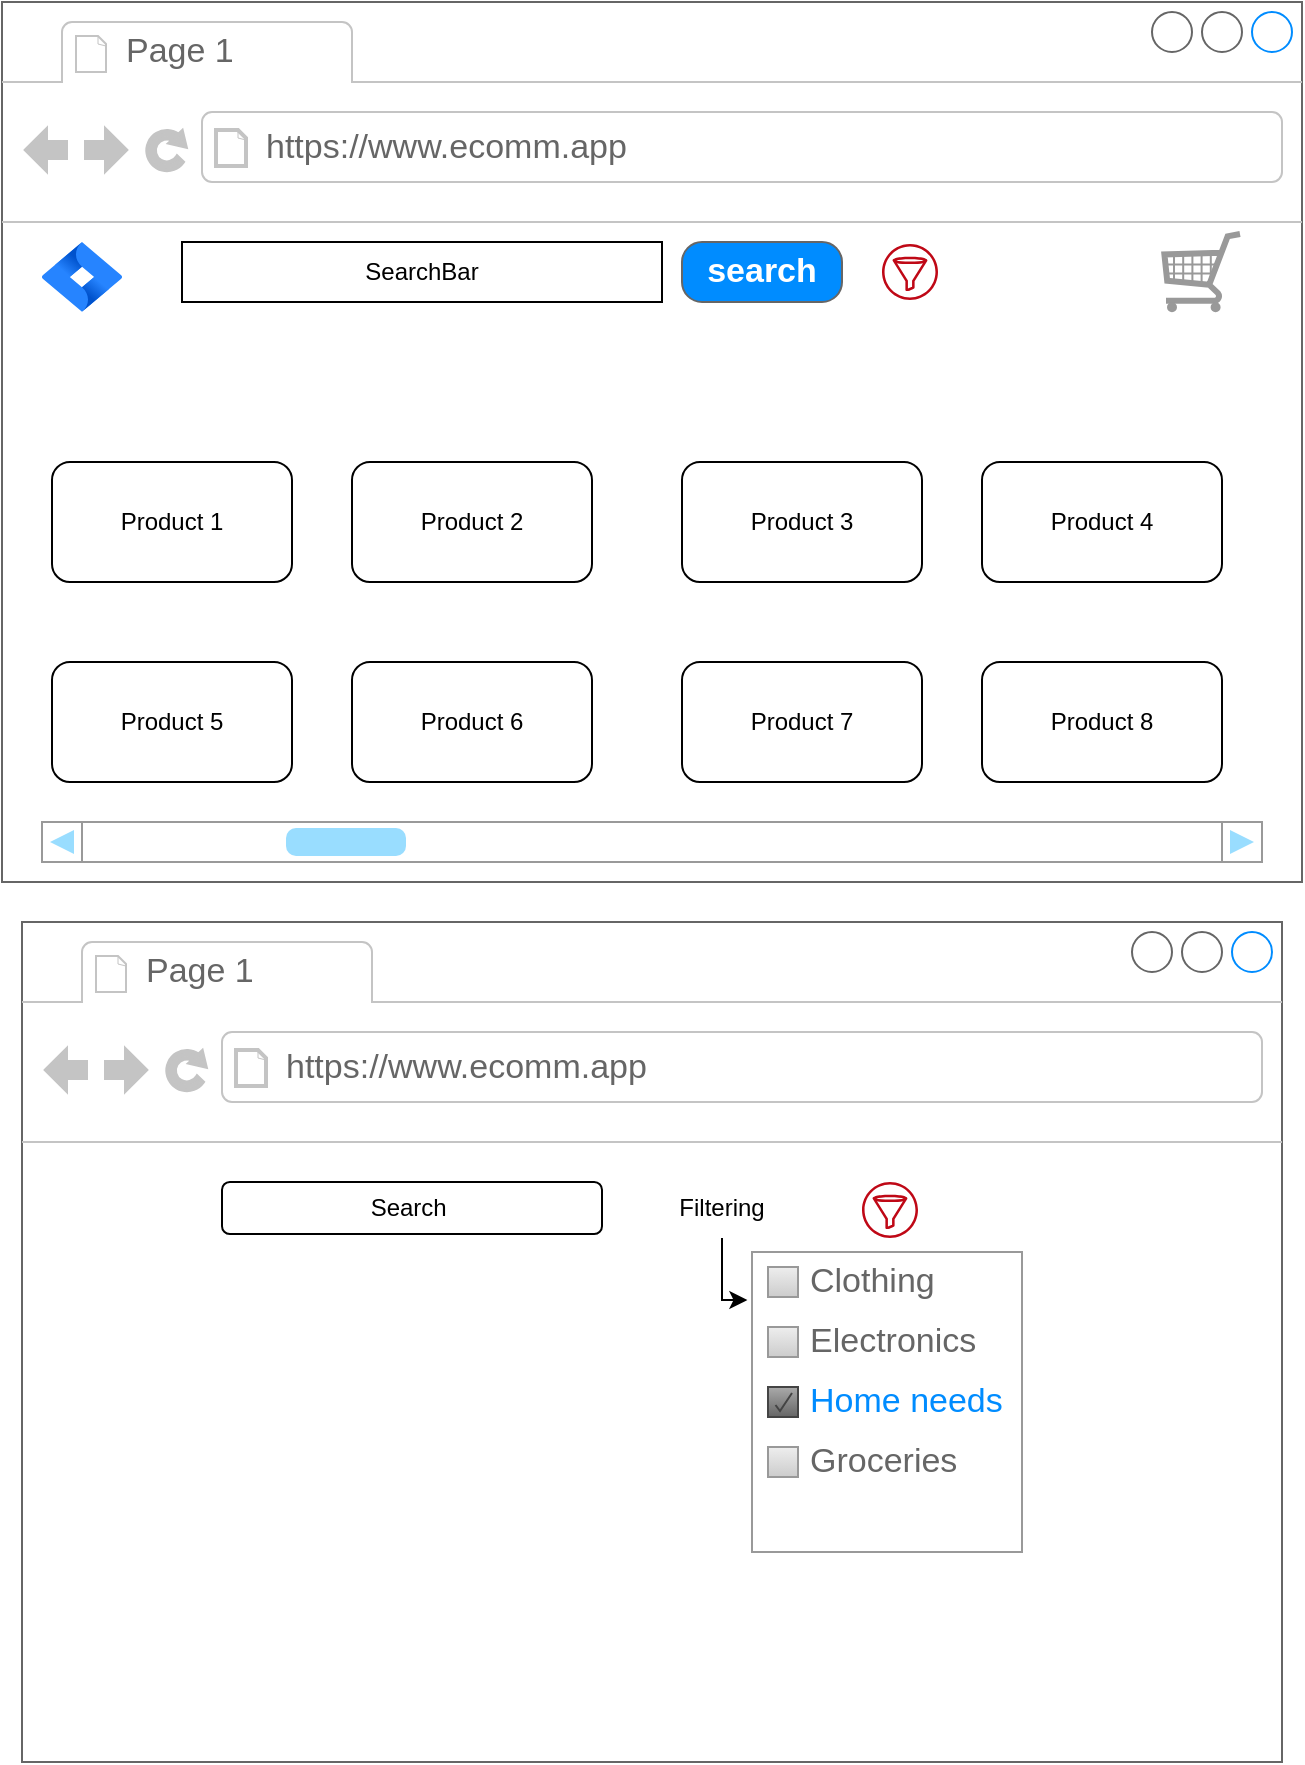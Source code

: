 <mxfile version="21.5.1" type="github" pages="2">
  <diagram id="JVPDP7Z7-6LZJ_HzKc6C" name="search -ms">
    <mxGraphModel dx="880" dy="490" grid="1" gridSize="10" guides="1" tooltips="1" connect="1" arrows="1" fold="1" page="1" pageScale="1" pageWidth="850" pageHeight="1100" math="0" shadow="0">
      <root>
        <mxCell id="0" />
        <mxCell id="1" parent="0" />
        <mxCell id="bgokgozYvS9oOgIlDetf-1" value="" style="strokeWidth=1;shadow=0;dashed=0;align=center;html=1;shape=mxgraph.mockup.containers.browserWindow;rSize=0;strokeColor=#666666;strokeColor2=#008cff;strokeColor3=#c4c4c4;mainText=,;recursiveResize=0;" vertex="1" parent="1">
          <mxGeometry x="50" y="10" width="650" height="440" as="geometry" />
        </mxCell>
        <mxCell id="bgokgozYvS9oOgIlDetf-2" value="Page 1" style="strokeWidth=1;shadow=0;dashed=0;align=center;html=1;shape=mxgraph.mockup.containers.anchor;fontSize=17;fontColor=#666666;align=left;whiteSpace=wrap;" vertex="1" parent="bgokgozYvS9oOgIlDetf-1">
          <mxGeometry x="60" y="12" width="110" height="26" as="geometry" />
        </mxCell>
        <mxCell id="bgokgozYvS9oOgIlDetf-3" value="https://www.ecomm.app" style="strokeWidth=1;shadow=0;dashed=0;align=center;html=1;shape=mxgraph.mockup.containers.anchor;rSize=0;fontSize=17;fontColor=#666666;align=left;" vertex="1" parent="bgokgozYvS9oOgIlDetf-1">
          <mxGeometry x="130" y="60" width="250" height="26" as="geometry" />
        </mxCell>
        <mxCell id="bgokgozYvS9oOgIlDetf-7" value="" style="verticalLabelPosition=bottom;shadow=0;dashed=0;align=center;html=1;verticalAlign=top;strokeWidth=1;shape=mxgraph.mockup.misc.shoppingCart;strokeColor=#999999;" vertex="1" parent="bgokgozYvS9oOgIlDetf-1">
          <mxGeometry x="580" y="115" width="40" height="40" as="geometry" />
        </mxCell>
        <mxCell id="bgokgozYvS9oOgIlDetf-9" value="" style="verticalLabelPosition=bottom;shadow=0;dashed=0;align=center;html=1;verticalAlign=top;strokeWidth=1;shape=mxgraph.mockup.navigation.scrollBar;strokeColor=#999999;barPos=20;fillColor2=#99ddff;strokeColor2=none;" vertex="1" parent="bgokgozYvS9oOgIlDetf-1">
          <mxGeometry x="20" y="410" width="610" height="20" as="geometry" />
        </mxCell>
        <mxCell id="bgokgozYvS9oOgIlDetf-13" value="" style="endArrow=none;html=1;rounded=0;exitX=0;exitY=0.75;exitDx=0;exitDy=0;entryX=1;entryY=0.75;entryDx=0;entryDy=0;" edge="1" parent="bgokgozYvS9oOgIlDetf-1">
          <mxGeometry width="50" height="50" relative="1" as="geometry">
            <mxPoint x="25" y="270" as="sourcePoint" />
            <mxPoint x="145" y="270" as="targetPoint" />
          </mxGeometry>
        </mxCell>
        <mxCell id="bgokgozYvS9oOgIlDetf-17" value="Product 2" style="rounded=1;whiteSpace=wrap;html=1;" vertex="1" parent="bgokgozYvS9oOgIlDetf-1">
          <mxGeometry x="175" y="230" width="120" height="60" as="geometry" />
        </mxCell>
        <mxCell id="bgokgozYvS9oOgIlDetf-16" value="Product 1" style="rounded=1;whiteSpace=wrap;html=1;" vertex="1" parent="bgokgozYvS9oOgIlDetf-1">
          <mxGeometry x="25" y="230" width="120" height="60" as="geometry" />
        </mxCell>
        <mxCell id="bgokgozYvS9oOgIlDetf-15" value="Product 5" style="rounded=1;whiteSpace=wrap;html=1;" vertex="1" parent="bgokgozYvS9oOgIlDetf-1">
          <mxGeometry x="25" y="330" width="120" height="60" as="geometry" />
        </mxCell>
        <mxCell id="bgokgozYvS9oOgIlDetf-14" value="Product 6" style="rounded=1;whiteSpace=wrap;html=1;" vertex="1" parent="bgokgozYvS9oOgIlDetf-1">
          <mxGeometry x="175" y="330" width="120" height="60" as="geometry" />
        </mxCell>
        <mxCell id="bgokgozYvS9oOgIlDetf-18" value="Product 3" style="rounded=1;whiteSpace=wrap;html=1;" vertex="1" parent="bgokgozYvS9oOgIlDetf-1">
          <mxGeometry x="340" y="230" width="120" height="60" as="geometry" />
        </mxCell>
        <mxCell id="bgokgozYvS9oOgIlDetf-21" value="Product 4" style="rounded=1;whiteSpace=wrap;html=1;" vertex="1" parent="bgokgozYvS9oOgIlDetf-1">
          <mxGeometry x="490" y="230" width="120" height="60" as="geometry" />
        </mxCell>
        <mxCell id="bgokgozYvS9oOgIlDetf-20" value="Product 7" style="rounded=1;whiteSpace=wrap;html=1;" vertex="1" parent="bgokgozYvS9oOgIlDetf-1">
          <mxGeometry x="340" y="330" width="120" height="60" as="geometry" />
        </mxCell>
        <mxCell id="bgokgozYvS9oOgIlDetf-19" value="Product 8" style="rounded=1;whiteSpace=wrap;html=1;" vertex="1" parent="bgokgozYvS9oOgIlDetf-1">
          <mxGeometry x="490" y="330" width="120" height="60" as="geometry" />
        </mxCell>
        <mxCell id="bgokgozYvS9oOgIlDetf-25" value="SearchBar" style="rounded=0;whiteSpace=wrap;html=1;" vertex="1" parent="bgokgozYvS9oOgIlDetf-1">
          <mxGeometry x="90" y="120" width="240" height="30" as="geometry" />
        </mxCell>
        <mxCell id="bgokgozYvS9oOgIlDetf-30" value="" style="sketch=0;outlineConnect=0;fontColor=#232F3E;gradientColor=none;fillColor=#BF0816;strokeColor=none;dashed=0;verticalLabelPosition=bottom;verticalAlign=top;align=center;html=1;fontSize=12;fontStyle=0;aspect=fixed;pointerEvents=1;shape=mxgraph.aws4.filtering_rule;" vertex="1" parent="bgokgozYvS9oOgIlDetf-1">
          <mxGeometry x="440" y="121" width="28" height="28" as="geometry" />
        </mxCell>
        <mxCell id="bgokgozYvS9oOgIlDetf-31" value="search" style="strokeWidth=1;shadow=0;dashed=0;align=center;html=1;shape=mxgraph.mockup.buttons.button;strokeColor=#666666;fontColor=#ffffff;mainText=;buttonStyle=round;fontSize=17;fontStyle=1;fillColor=#008cff;whiteSpace=wrap;" vertex="1" parent="bgokgozYvS9oOgIlDetf-1">
          <mxGeometry x="340" y="120" width="80" height="30" as="geometry" />
        </mxCell>
        <mxCell id="bgokgozYvS9oOgIlDetf-38" value="" style="image;html=1;image=img/lib/atlassian/Jira_Software_Logo.svg;" vertex="1" parent="bgokgozYvS9oOgIlDetf-1">
          <mxGeometry x="20" y="120" width="40" height="35" as="geometry" />
        </mxCell>
        <mxCell id="pN6OszlCPbshLfOKpfcB-1" value="" style="strokeWidth=1;shadow=0;dashed=0;align=center;html=1;shape=mxgraph.mockup.containers.browserWindow;rSize=0;strokeColor=#666666;strokeColor2=#008cff;strokeColor3=#c4c4c4;mainText=,;recursiveResize=0;" vertex="1" parent="1">
          <mxGeometry x="60" y="470" width="630" height="420" as="geometry" />
        </mxCell>
        <mxCell id="pN6OszlCPbshLfOKpfcB-2" value="Page 1" style="strokeWidth=1;shadow=0;dashed=0;align=center;html=1;shape=mxgraph.mockup.containers.anchor;fontSize=17;fontColor=#666666;align=left;whiteSpace=wrap;" vertex="1" parent="pN6OszlCPbshLfOKpfcB-1">
          <mxGeometry x="60" y="12" width="110" height="26" as="geometry" />
        </mxCell>
        <mxCell id="pN6OszlCPbshLfOKpfcB-3" value="https://www.ecomm.app" style="strokeWidth=1;shadow=0;dashed=0;align=center;html=1;shape=mxgraph.mockup.containers.anchor;rSize=0;fontSize=17;fontColor=#666666;align=left;" vertex="1" parent="pN6OszlCPbshLfOKpfcB-1">
          <mxGeometry x="130" y="60" width="250" height="26" as="geometry" />
        </mxCell>
        <mxCell id="pN6OszlCPbshLfOKpfcB-22" value="" style="sketch=0;outlineConnect=0;fontColor=#232F3E;gradientColor=none;fillColor=#BF0816;strokeColor=none;dashed=0;verticalLabelPosition=bottom;verticalAlign=top;align=center;html=1;fontSize=12;fontStyle=0;aspect=fixed;pointerEvents=1;shape=mxgraph.aws4.filtering_rule;" vertex="1" parent="pN6OszlCPbshLfOKpfcB-1">
          <mxGeometry x="420" y="130" width="28" height="28" as="geometry" />
        </mxCell>
        <mxCell id="pN6OszlCPbshLfOKpfcB-29" value="" style="strokeWidth=1;shadow=0;dashed=0;align=center;html=1;shape=mxgraph.mockup.forms.rrect;rSize=0;strokeColor=#999999;fillColor=#ffffff;recursiveResize=0;direction=south;" vertex="1" parent="pN6OszlCPbshLfOKpfcB-1">
          <mxGeometry x="365" y="165" width="135" height="150" as="geometry" />
        </mxCell>
        <mxCell id="pN6OszlCPbshLfOKpfcB-30" value="Clothing" style="strokeWidth=1;shadow=0;dashed=0;align=center;html=1;shape=mxgraph.mockup.forms.rrect;rSize=0;fillColor=#eeeeee;strokeColor=#999999;gradientColor=#cccccc;align=left;spacingLeft=4;fontSize=17;fontColor=#666666;labelPosition=right;" vertex="1" parent="pN6OszlCPbshLfOKpfcB-29">
          <mxGeometry x="8" y="7.5" width="15" height="15" as="geometry" />
        </mxCell>
        <mxCell id="pN6OszlCPbshLfOKpfcB-31" value="Electronics" style="strokeWidth=1;shadow=0;dashed=0;align=center;html=1;shape=mxgraph.mockup.forms.rrect;rSize=0;fillColor=#eeeeee;strokeColor=#999999;gradientColor=#cccccc;align=left;spacingLeft=4;fontSize=17;fontColor=#666666;labelPosition=right;" vertex="1" parent="pN6OszlCPbshLfOKpfcB-29">
          <mxGeometry x="8" y="37.5" width="15" height="15" as="geometry" />
        </mxCell>
        <mxCell id="pN6OszlCPbshLfOKpfcB-32" value="Home needs" style="strokeWidth=1;shadow=0;dashed=0;align=center;html=1;shape=mxgraph.mockup.forms.checkbox;rSize=0;resizable=0;fillColor=#aaaaaa;strokeColor=#444444;gradientColor=#666666;align=left;spacingLeft=4;fontSize=17;fontColor=#008cff;labelPosition=right;" vertex="1" parent="pN6OszlCPbshLfOKpfcB-29">
          <mxGeometry x="8" y="67.5" width="15" height="15" as="geometry" />
        </mxCell>
        <mxCell id="pN6OszlCPbshLfOKpfcB-33" value="Groceries" style="strokeWidth=1;shadow=0;dashed=0;align=center;html=1;shape=mxgraph.mockup.forms.rrect;rSize=0;fillColor=#eeeeee;strokeColor=#999999;gradientColor=#cccccc;align=left;spacingLeft=4;fontSize=17;fontColor=#666666;labelPosition=right;" vertex="1" parent="pN6OszlCPbshLfOKpfcB-29">
          <mxGeometry x="8" y="97.5" width="15" height="15" as="geometry" />
        </mxCell>
        <mxCell id="pN6OszlCPbshLfOKpfcB-35" value="" style="edgeStyle=orthogonalEdgeStyle;rounded=0;orthogonalLoop=1;jettySize=auto;html=1;entryX=0.16;entryY=1.017;entryDx=0;entryDy=0;entryPerimeter=0;" edge="1" parent="pN6OszlCPbshLfOKpfcB-1" source="pN6OszlCPbshLfOKpfcB-34" target="pN6OszlCPbshLfOKpfcB-29">
          <mxGeometry relative="1" as="geometry">
            <Array as="points">
              <mxPoint x="350" y="189" />
            </Array>
          </mxGeometry>
        </mxCell>
        <mxCell id="pN6OszlCPbshLfOKpfcB-34" value="Filtering" style="text;html=1;strokeColor=none;fillColor=none;align=center;verticalAlign=middle;whiteSpace=wrap;rounded=0;" vertex="1" parent="pN6OszlCPbshLfOKpfcB-1">
          <mxGeometry x="320" y="128" width="60" height="30" as="geometry" />
        </mxCell>
        <mxCell id="pN6OszlCPbshLfOKpfcB-36" value="Search&amp;nbsp;" style="rounded=1;whiteSpace=wrap;html=1;" vertex="1" parent="pN6OszlCPbshLfOKpfcB-1">
          <mxGeometry x="100" y="130" width="190" height="26" as="geometry" />
        </mxCell>
      </root>
    </mxGraphModel>
  </diagram>
  <diagram name="payments -ms" id="NoYm7Ep-3Q0RSz-Ohl_m">
    <mxGraphModel dx="880" dy="490" grid="1" gridSize="10" guides="1" tooltips="1" connect="1" arrows="1" fold="1" page="1" pageScale="1" pageWidth="850" pageHeight="1100" math="0" shadow="0">
      <root>
        <mxCell id="0" />
        <mxCell id="1" parent="0" />
        <mxCell id="8D47hZiyKqAe8muxPHNr-1" value="" style="strokeWidth=1;shadow=0;dashed=0;align=center;html=1;shape=mxgraph.mockup.containers.browserWindow;rSize=0;strokeColor=#666666;strokeColor2=#008cff;strokeColor3=#c4c4c4;mainText=,;recursiveResize=0;" vertex="1" parent="1">
          <mxGeometry x="60" y="40" width="650" height="440" as="geometry" />
        </mxCell>
        <mxCell id="8D47hZiyKqAe8muxPHNr-2" value="Page 1" style="strokeWidth=1;shadow=0;dashed=0;align=center;html=1;shape=mxgraph.mockup.containers.anchor;fontSize=17;fontColor=#666666;align=left;whiteSpace=wrap;" vertex="1" parent="8D47hZiyKqAe8muxPHNr-1">
          <mxGeometry x="60" y="12" width="110" height="26" as="geometry" />
        </mxCell>
        <mxCell id="8D47hZiyKqAe8muxPHNr-3" value="https://www.ecomm.app" style="strokeWidth=1;shadow=0;dashed=0;align=center;html=1;shape=mxgraph.mockup.containers.anchor;rSize=0;fontSize=17;fontColor=#666666;align=left;" vertex="1" parent="8D47hZiyKqAe8muxPHNr-1">
          <mxGeometry x="130" y="60" width="250" height="26" as="geometry" />
        </mxCell>
        <mxCell id="8D47hZiyKqAe8muxPHNr-4" value="" style="verticalLabelPosition=bottom;shadow=0;dashed=0;align=center;html=1;verticalAlign=top;strokeWidth=1;shape=mxgraph.mockup.misc.shoppingCart;strokeColor=#999999;" vertex="1" parent="8D47hZiyKqAe8muxPHNr-1">
          <mxGeometry x="580" y="115" width="40" height="40" as="geometry" />
        </mxCell>
        <mxCell id="8D47hZiyKqAe8muxPHNr-5" value="" style="verticalLabelPosition=bottom;shadow=0;dashed=0;align=center;html=1;verticalAlign=top;strokeWidth=1;shape=mxgraph.mockup.navigation.scrollBar;strokeColor=#999999;barPos=20;fillColor2=#99ddff;strokeColor2=none;" vertex="1" parent="8D47hZiyKqAe8muxPHNr-1">
          <mxGeometry x="20" y="410" width="610" height="20" as="geometry" />
        </mxCell>
        <mxCell id="8D47hZiyKqAe8muxPHNr-18" value="" style="image;html=1;image=img/lib/atlassian/Jira_Software_Logo.svg;" vertex="1" parent="8D47hZiyKqAe8muxPHNr-1">
          <mxGeometry x="20" y="120" width="40" height="35" as="geometry" />
        </mxCell>
      </root>
    </mxGraphModel>
  </diagram>
</mxfile>
